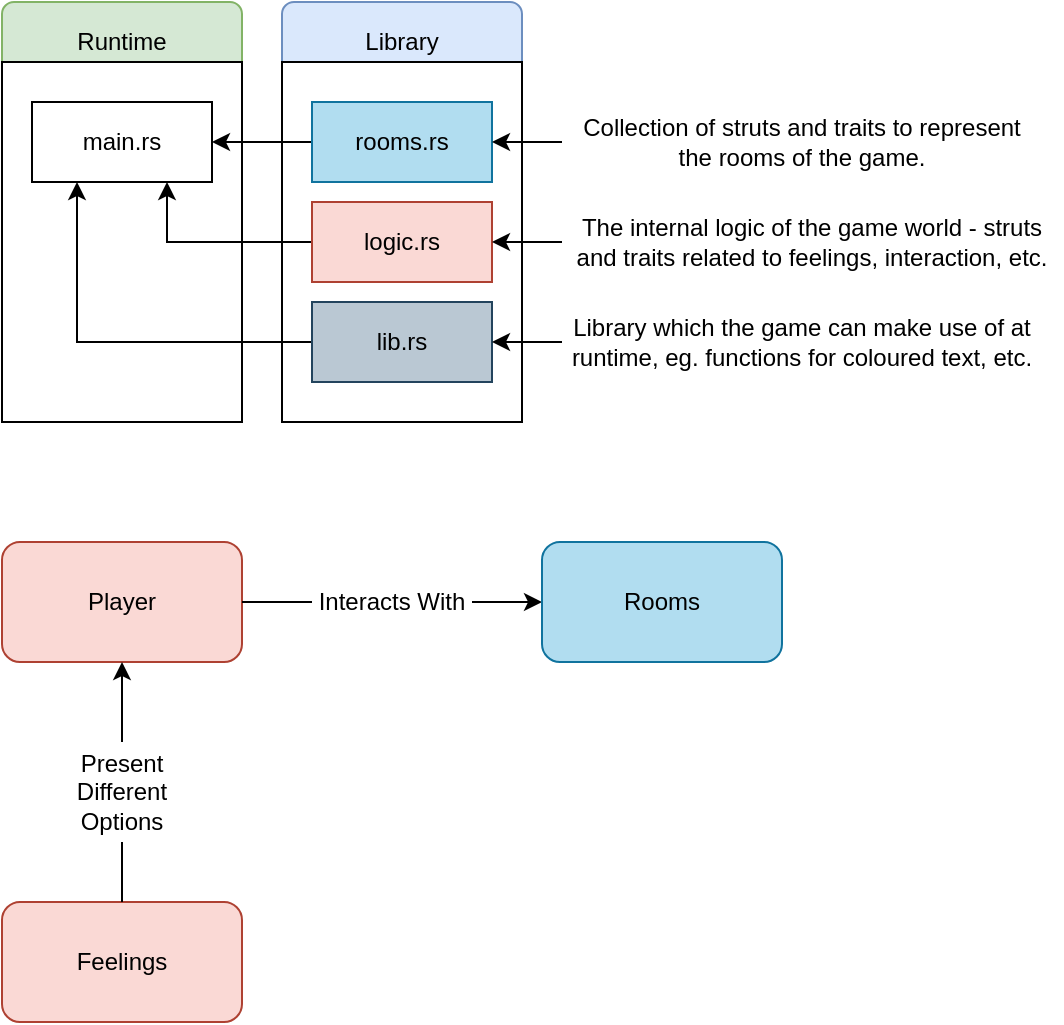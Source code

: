 <mxfile version="13.8.8" type="device"><diagram id="pP4PBLOQ_Bpj-B9Lqlln" name="Page-1"><mxGraphModel dx="1256" dy="711" grid="1" gridSize="10" guides="1" tooltips="1" connect="1" arrows="1" fold="1" page="1" pageScale="1" pageWidth="850" pageHeight="1100" math="0" shadow="0"><root><mxCell id="0"/><mxCell id="1" parent="0"/><mxCell id="pYmcndFWkLB94Mo0H5we-6" value="Library" style="rounded=1;whiteSpace=wrap;html=1;fillColor=#dae8fc;strokeColor=#6c8ebf;" vertex="1" parent="1"><mxGeometry x="220" y="90" width="120" height="40" as="geometry"/></mxCell><mxCell id="pYmcndFWkLB94Mo0H5we-5" value="Runtime" style="rounded=1;whiteSpace=wrap;html=1;fillColor=#d5e8d4;strokeColor=#82b366;" vertex="1" parent="1"><mxGeometry x="80" y="90" width="120" height="40" as="geometry"/></mxCell><mxCell id="pYmcndFWkLB94Mo0H5we-7" value="" style="rounded=0;whiteSpace=wrap;html=1;" vertex="1" parent="1"><mxGeometry x="80" y="120" width="120" height="180" as="geometry"/></mxCell><mxCell id="pYmcndFWkLB94Mo0H5we-8" value="" style="rounded=0;whiteSpace=wrap;html=1;" vertex="1" parent="1"><mxGeometry x="220" y="120" width="120" height="180" as="geometry"/></mxCell><mxCell id="pYmcndFWkLB94Mo0H5we-9" value="main.rs" style="rounded=0;whiteSpace=wrap;html=1;" vertex="1" parent="1"><mxGeometry x="95" y="140" width="90" height="40" as="geometry"/></mxCell><mxCell id="pYmcndFWkLB94Mo0H5we-15" style="edgeStyle=orthogonalEdgeStyle;rounded=0;orthogonalLoop=1;jettySize=auto;html=1;exitX=0;exitY=0.5;exitDx=0;exitDy=0;entryX=1;entryY=0.5;entryDx=0;entryDy=0;" edge="1" parent="1" source="pYmcndFWkLB94Mo0H5we-11" target="pYmcndFWkLB94Mo0H5we-9"><mxGeometry relative="1" as="geometry"/></mxCell><mxCell id="pYmcndFWkLB94Mo0H5we-11" value="&lt;div&gt;rooms.rs&lt;/div&gt;" style="rounded=0;whiteSpace=wrap;html=1;fillColor=#b1ddf0;strokeColor=#10739e;" vertex="1" parent="1"><mxGeometry x="235" y="140" width="90" height="40" as="geometry"/></mxCell><mxCell id="pYmcndFWkLB94Mo0H5we-16" style="edgeStyle=orthogonalEdgeStyle;rounded=0;orthogonalLoop=1;jettySize=auto;html=1;exitX=0;exitY=0.5;exitDx=0;exitDy=0;entryX=0.75;entryY=1;entryDx=0;entryDy=0;" edge="1" parent="1" source="pYmcndFWkLB94Mo0H5we-12" target="pYmcndFWkLB94Mo0H5we-9"><mxGeometry relative="1" as="geometry"/></mxCell><mxCell id="pYmcndFWkLB94Mo0H5we-12" value="logic.rs" style="rounded=0;whiteSpace=wrap;html=1;fillColor=#fad9d5;strokeColor=#ae4132;" vertex="1" parent="1"><mxGeometry x="235" y="190" width="90" height="40" as="geometry"/></mxCell><mxCell id="pYmcndFWkLB94Mo0H5we-17" style="edgeStyle=orthogonalEdgeStyle;rounded=0;orthogonalLoop=1;jettySize=auto;html=1;exitX=0;exitY=0.5;exitDx=0;exitDy=0;entryX=0.25;entryY=1;entryDx=0;entryDy=0;" edge="1" parent="1" source="pYmcndFWkLB94Mo0H5we-13" target="pYmcndFWkLB94Mo0H5we-9"><mxGeometry relative="1" as="geometry"/></mxCell><mxCell id="pYmcndFWkLB94Mo0H5we-13" value="lib.rs" style="rounded=0;whiteSpace=wrap;html=1;fillColor=#bac8d3;strokeColor=#23445d;" vertex="1" parent="1"><mxGeometry x="235" y="240" width="90" height="40" as="geometry"/></mxCell><mxCell id="pYmcndFWkLB94Mo0H5we-25" style="edgeStyle=orthogonalEdgeStyle;rounded=0;orthogonalLoop=1;jettySize=auto;html=1;exitX=0;exitY=0.5;exitDx=0;exitDy=0;entryX=1;entryY=0.5;entryDx=0;entryDy=0;" edge="1" parent="1" source="pYmcndFWkLB94Mo0H5we-18" target="pYmcndFWkLB94Mo0H5we-11"><mxGeometry relative="1" as="geometry"/></mxCell><mxCell id="pYmcndFWkLB94Mo0H5we-18" value="Collection of struts and traits to represent the rooms of the game." style="text;html=1;strokeColor=none;fillColor=none;align=center;verticalAlign=middle;whiteSpace=wrap;rounded=0;" vertex="1" parent="1"><mxGeometry x="360" y="140" width="240" height="40" as="geometry"/></mxCell><mxCell id="pYmcndFWkLB94Mo0H5we-24" style="edgeStyle=orthogonalEdgeStyle;rounded=0;orthogonalLoop=1;jettySize=auto;html=1;exitX=0;exitY=0.5;exitDx=0;exitDy=0;entryX=1;entryY=0.5;entryDx=0;entryDy=0;" edge="1" parent="1" source="pYmcndFWkLB94Mo0H5we-20" target="pYmcndFWkLB94Mo0H5we-12"><mxGeometry relative="1" as="geometry"/></mxCell><mxCell id="pYmcndFWkLB94Mo0H5we-20" value="The internal logic of the game world - struts and traits related to feelings, interaction, etc." style="text;html=1;strokeColor=none;fillColor=none;align=center;verticalAlign=middle;whiteSpace=wrap;rounded=0;" vertex="1" parent="1"><mxGeometry x="360" y="190" width="250" height="40" as="geometry"/></mxCell><mxCell id="pYmcndFWkLB94Mo0H5we-23" style="edgeStyle=orthogonalEdgeStyle;rounded=0;orthogonalLoop=1;jettySize=auto;html=1;exitX=0;exitY=0.5;exitDx=0;exitDy=0;entryX=1;entryY=0.5;entryDx=0;entryDy=0;" edge="1" parent="1" source="pYmcndFWkLB94Mo0H5we-21" target="pYmcndFWkLB94Mo0H5we-13"><mxGeometry relative="1" as="geometry"/></mxCell><mxCell id="pYmcndFWkLB94Mo0H5we-21" value="Library which the game can make use of at runtime, eg. functions for coloured text, etc." style="text;html=1;strokeColor=none;fillColor=none;align=center;verticalAlign=middle;whiteSpace=wrap;rounded=0;" vertex="1" parent="1"><mxGeometry x="360" y="240" width="240" height="40" as="geometry"/></mxCell><mxCell id="pYmcndFWkLB94Mo0H5we-28" value="" style="edgeStyle=orthogonalEdgeStyle;rounded=0;orthogonalLoop=1;jettySize=auto;html=1;" edge="1" parent="1" source="pYmcndFWkLB94Mo0H5we-31" target="pYmcndFWkLB94Mo0H5we-27"><mxGeometry relative="1" as="geometry"/></mxCell><mxCell id="pYmcndFWkLB94Mo0H5we-26" value="Player" style="rounded=1;whiteSpace=wrap;html=1;fillColor=#fad9d5;strokeColor=#ae4132;" vertex="1" parent="1"><mxGeometry x="80" y="360" width="120" height="60" as="geometry"/></mxCell><mxCell id="pYmcndFWkLB94Mo0H5we-27" value="Rooms" style="whiteSpace=wrap;html=1;rounded=1;fillColor=#b1ddf0;strokeColor=#10739e;" vertex="1" parent="1"><mxGeometry x="350" y="360" width="120" height="60" as="geometry"/></mxCell><mxCell id="pYmcndFWkLB94Mo0H5we-30" style="edgeStyle=orthogonalEdgeStyle;rounded=0;orthogonalLoop=1;jettySize=auto;html=1;exitX=0.5;exitY=0;exitDx=0;exitDy=0;entryX=0.5;entryY=1;entryDx=0;entryDy=0;" edge="1" parent="1" source="pYmcndFWkLB94Mo0H5we-33" target="pYmcndFWkLB94Mo0H5we-26"><mxGeometry relative="1" as="geometry"/></mxCell><mxCell id="pYmcndFWkLB94Mo0H5we-29" value="Feelings" style="rounded=1;whiteSpace=wrap;html=1;fillColor=#fad9d5;strokeColor=#ae4132;" vertex="1" parent="1"><mxGeometry x="80" y="540" width="120" height="60" as="geometry"/></mxCell><mxCell id="pYmcndFWkLB94Mo0H5we-31" value="Interacts With" style="text;html=1;strokeColor=none;fillColor=none;align=center;verticalAlign=middle;whiteSpace=wrap;rounded=0;" vertex="1" parent="1"><mxGeometry x="235" y="380" width="80" height="20" as="geometry"/></mxCell><mxCell id="pYmcndFWkLB94Mo0H5we-32" value="" style="edgeStyle=orthogonalEdgeStyle;rounded=0;orthogonalLoop=1;jettySize=auto;html=1;endArrow=none;endFill=0;" edge="1" parent="1" source="pYmcndFWkLB94Mo0H5we-26" target="pYmcndFWkLB94Mo0H5we-31"><mxGeometry relative="1" as="geometry"><mxPoint x="200" y="390" as="sourcePoint"/><mxPoint x="280" y="390" as="targetPoint"/></mxGeometry></mxCell><mxCell id="pYmcndFWkLB94Mo0H5we-33" value="Present Different Options" style="text;html=1;strokeColor=none;fillColor=none;align=center;verticalAlign=middle;whiteSpace=wrap;rounded=0;" vertex="1" parent="1"><mxGeometry x="100" y="460" width="80" height="50" as="geometry"/></mxCell><mxCell id="pYmcndFWkLB94Mo0H5we-34" style="edgeStyle=orthogonalEdgeStyle;rounded=0;orthogonalLoop=1;jettySize=auto;html=1;exitX=0.5;exitY=0;exitDx=0;exitDy=0;entryX=0.5;entryY=1;entryDx=0;entryDy=0;endArrow=none;endFill=0;" edge="1" parent="1" source="pYmcndFWkLB94Mo0H5we-29" target="pYmcndFWkLB94Mo0H5we-33"><mxGeometry relative="1" as="geometry"><mxPoint x="140" y="510" as="sourcePoint"/><mxPoint x="140" y="420" as="targetPoint"/></mxGeometry></mxCell></root></mxGraphModel></diagram></mxfile>